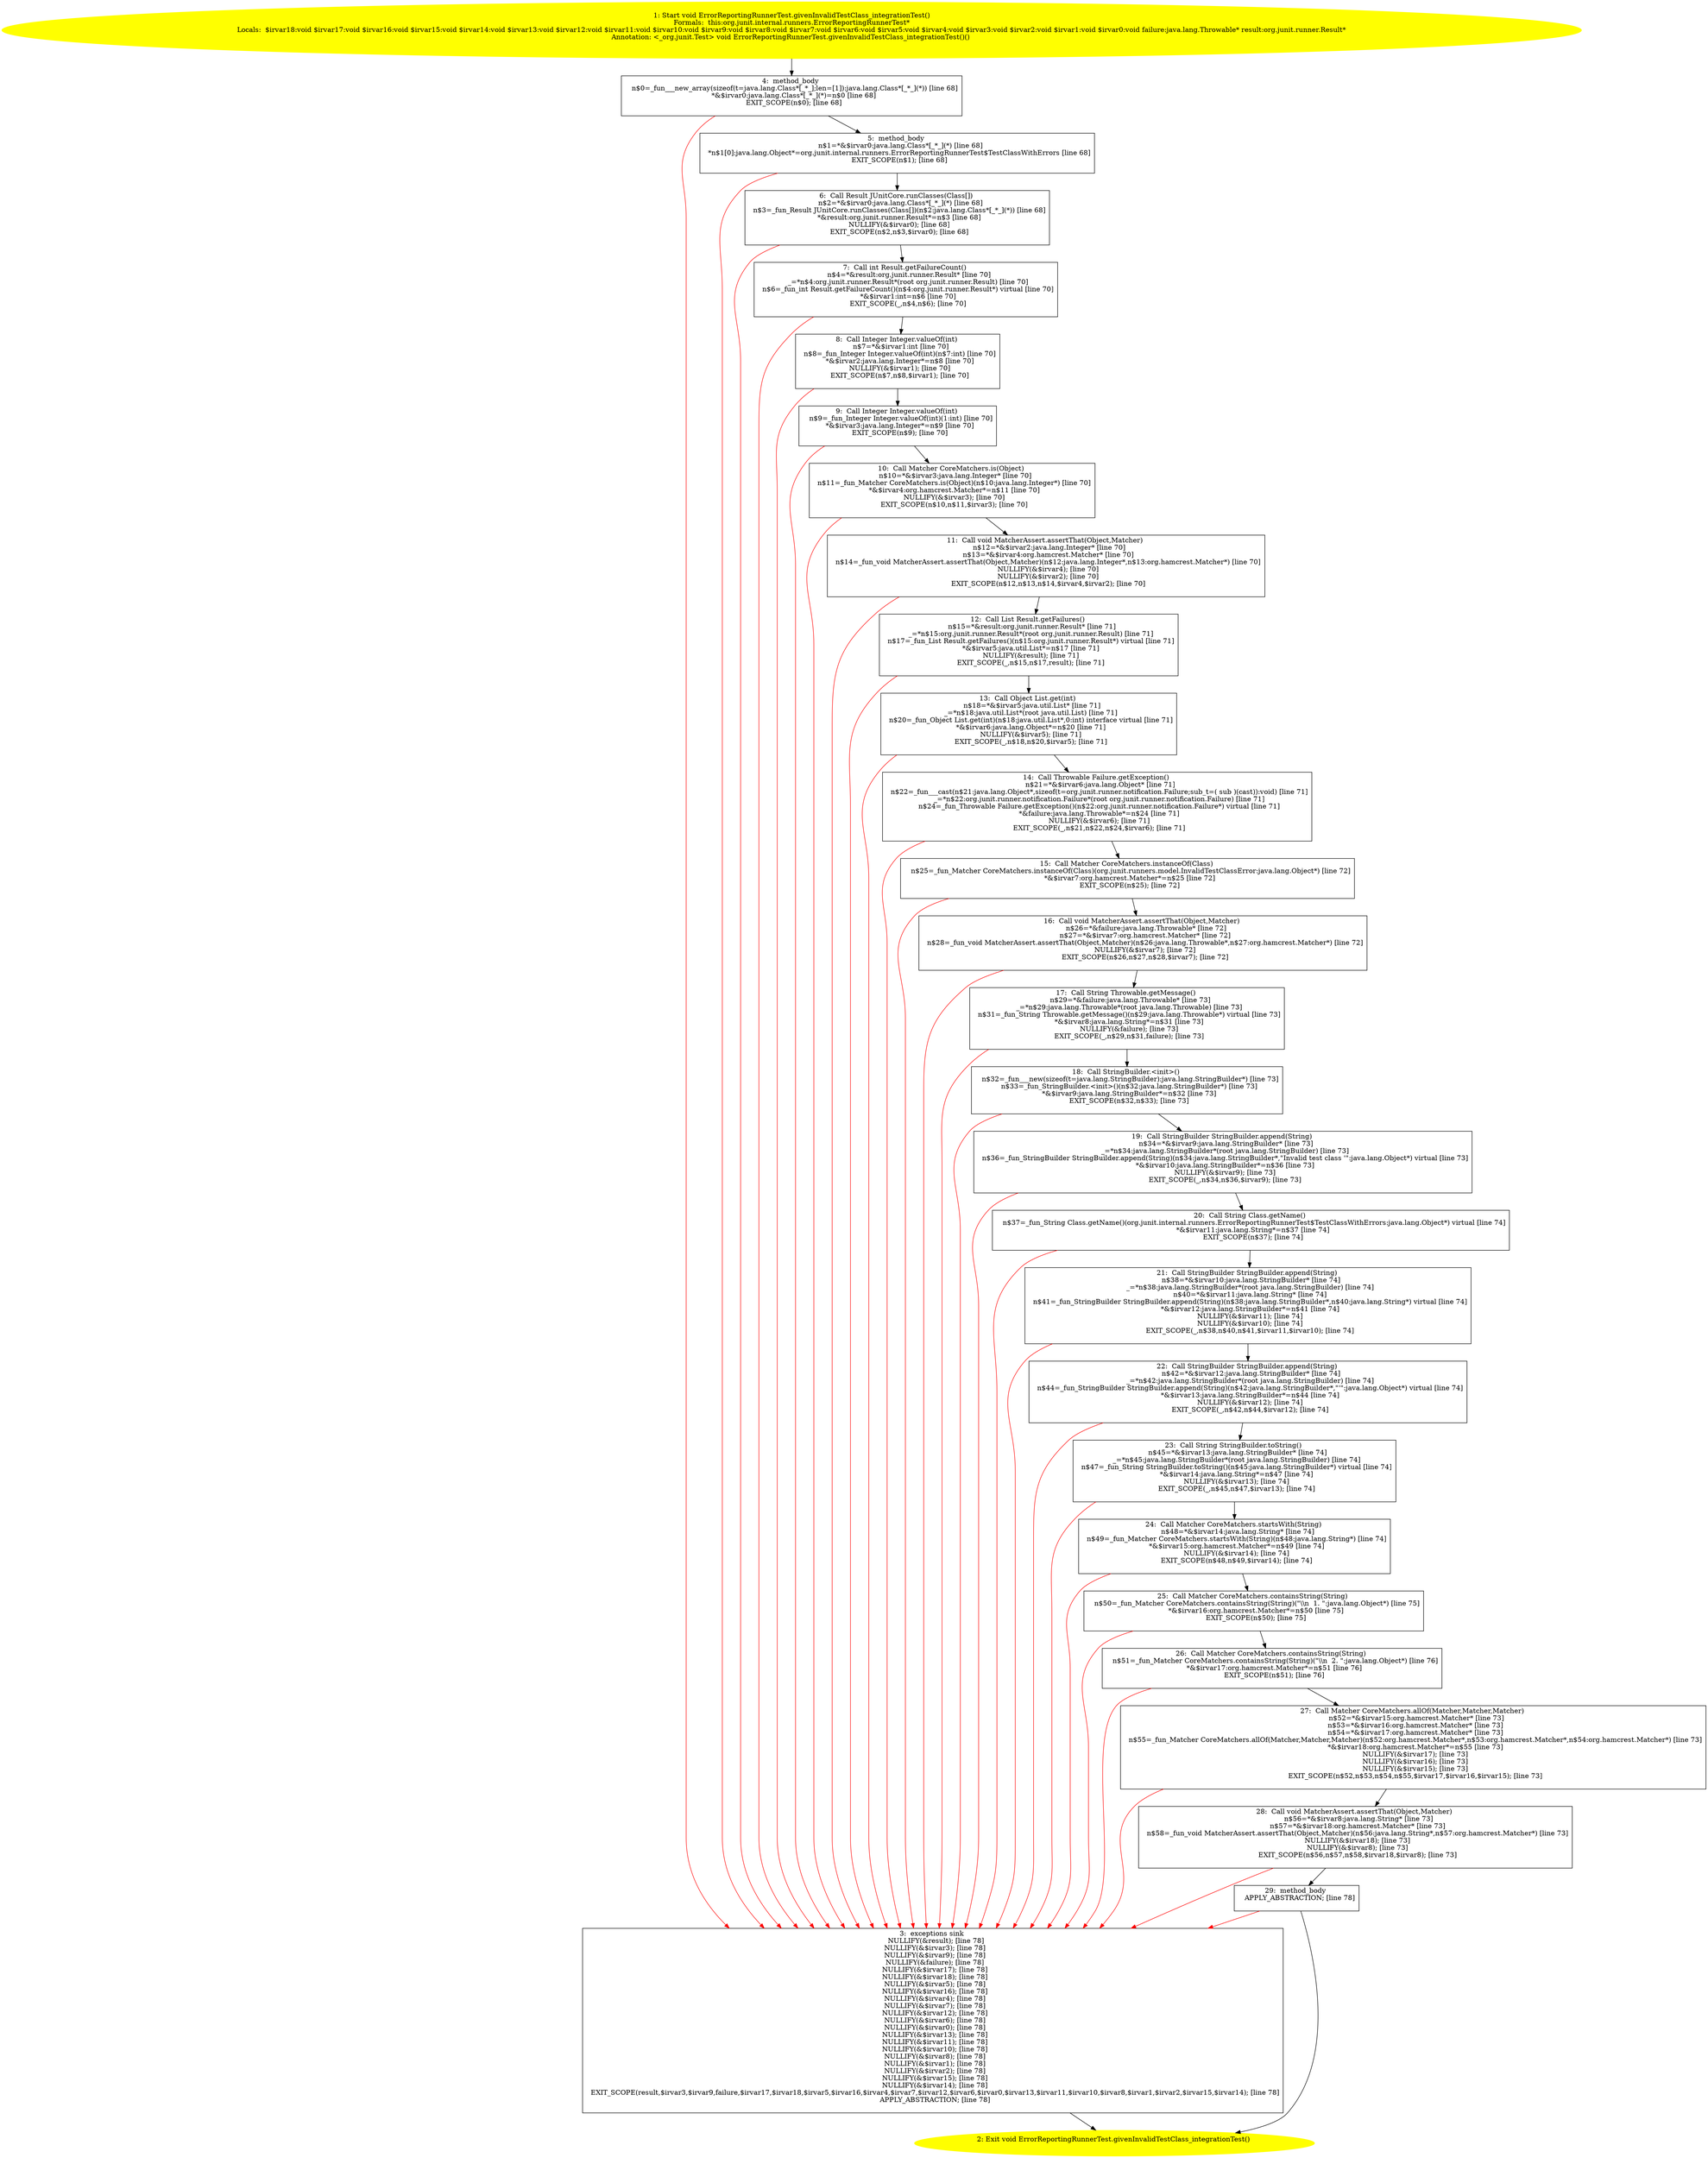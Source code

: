 /* @generated */
digraph cfg {
"org.junit.internal.runners.ErrorReportingRunnerTest.givenInvalidTestClass_integrationTest():void.b22bb1b89327f488c8a9efae422929e2_1" [label="1: Start void ErrorReportingRunnerTest.givenInvalidTestClass_integrationTest()\nFormals:  this:org.junit.internal.runners.ErrorReportingRunnerTest*\nLocals:  $irvar18:void $irvar17:void $irvar16:void $irvar15:void $irvar14:void $irvar13:void $irvar12:void $irvar11:void $irvar10:void $irvar9:void $irvar8:void $irvar7:void $irvar6:void $irvar5:void $irvar4:void $irvar3:void $irvar2:void $irvar1:void $irvar0:void failure:java.lang.Throwable* result:org.junit.runner.Result*\nAnnotation: <_org.junit.Test> void ErrorReportingRunnerTest.givenInvalidTestClass_integrationTest()() \n  " color=yellow style=filled]
	

	 "org.junit.internal.runners.ErrorReportingRunnerTest.givenInvalidTestClass_integrationTest():void.b22bb1b89327f488c8a9efae422929e2_1" -> "org.junit.internal.runners.ErrorReportingRunnerTest.givenInvalidTestClass_integrationTest():void.b22bb1b89327f488c8a9efae422929e2_4" ;
"org.junit.internal.runners.ErrorReportingRunnerTest.givenInvalidTestClass_integrationTest():void.b22bb1b89327f488c8a9efae422929e2_2" [label="2: Exit void ErrorReportingRunnerTest.givenInvalidTestClass_integrationTest() \n  " color=yellow style=filled]
	

"org.junit.internal.runners.ErrorReportingRunnerTest.givenInvalidTestClass_integrationTest():void.b22bb1b89327f488c8a9efae422929e2_3" [label="3:  exceptions sink \n   NULLIFY(&result); [line 78]\n  NULLIFY(&$irvar3); [line 78]\n  NULLIFY(&$irvar9); [line 78]\n  NULLIFY(&failure); [line 78]\n  NULLIFY(&$irvar17); [line 78]\n  NULLIFY(&$irvar18); [line 78]\n  NULLIFY(&$irvar5); [line 78]\n  NULLIFY(&$irvar16); [line 78]\n  NULLIFY(&$irvar4); [line 78]\n  NULLIFY(&$irvar7); [line 78]\n  NULLIFY(&$irvar12); [line 78]\n  NULLIFY(&$irvar6); [line 78]\n  NULLIFY(&$irvar0); [line 78]\n  NULLIFY(&$irvar13); [line 78]\n  NULLIFY(&$irvar11); [line 78]\n  NULLIFY(&$irvar10); [line 78]\n  NULLIFY(&$irvar8); [line 78]\n  NULLIFY(&$irvar1); [line 78]\n  NULLIFY(&$irvar2); [line 78]\n  NULLIFY(&$irvar15); [line 78]\n  NULLIFY(&$irvar14); [line 78]\n  EXIT_SCOPE(result,$irvar3,$irvar9,failure,$irvar17,$irvar18,$irvar5,$irvar16,$irvar4,$irvar7,$irvar12,$irvar6,$irvar0,$irvar13,$irvar11,$irvar10,$irvar8,$irvar1,$irvar2,$irvar15,$irvar14); [line 78]\n  APPLY_ABSTRACTION; [line 78]\n " shape="box"]
	

	 "org.junit.internal.runners.ErrorReportingRunnerTest.givenInvalidTestClass_integrationTest():void.b22bb1b89327f488c8a9efae422929e2_3" -> "org.junit.internal.runners.ErrorReportingRunnerTest.givenInvalidTestClass_integrationTest():void.b22bb1b89327f488c8a9efae422929e2_2" ;
"org.junit.internal.runners.ErrorReportingRunnerTest.givenInvalidTestClass_integrationTest():void.b22bb1b89327f488c8a9efae422929e2_4" [label="4:  method_body \n   n$0=_fun___new_array(sizeof(t=java.lang.Class*[_*_];len=[1]):java.lang.Class*[_*_](*)) [line 68]\n  *&$irvar0:java.lang.Class*[_*_](*)=n$0 [line 68]\n  EXIT_SCOPE(n$0); [line 68]\n " shape="box"]
	

	 "org.junit.internal.runners.ErrorReportingRunnerTest.givenInvalidTestClass_integrationTest():void.b22bb1b89327f488c8a9efae422929e2_4" -> "org.junit.internal.runners.ErrorReportingRunnerTest.givenInvalidTestClass_integrationTest():void.b22bb1b89327f488c8a9efae422929e2_5" ;
	 "org.junit.internal.runners.ErrorReportingRunnerTest.givenInvalidTestClass_integrationTest():void.b22bb1b89327f488c8a9efae422929e2_4" -> "org.junit.internal.runners.ErrorReportingRunnerTest.givenInvalidTestClass_integrationTest():void.b22bb1b89327f488c8a9efae422929e2_3" [color="red" ];
"org.junit.internal.runners.ErrorReportingRunnerTest.givenInvalidTestClass_integrationTest():void.b22bb1b89327f488c8a9efae422929e2_5" [label="5:  method_body \n   n$1=*&$irvar0:java.lang.Class*[_*_](*) [line 68]\n  *n$1[0]:java.lang.Object*=org.junit.internal.runners.ErrorReportingRunnerTest$TestClassWithErrors [line 68]\n  EXIT_SCOPE(n$1); [line 68]\n " shape="box"]
	

	 "org.junit.internal.runners.ErrorReportingRunnerTest.givenInvalidTestClass_integrationTest():void.b22bb1b89327f488c8a9efae422929e2_5" -> "org.junit.internal.runners.ErrorReportingRunnerTest.givenInvalidTestClass_integrationTest():void.b22bb1b89327f488c8a9efae422929e2_6" ;
	 "org.junit.internal.runners.ErrorReportingRunnerTest.givenInvalidTestClass_integrationTest():void.b22bb1b89327f488c8a9efae422929e2_5" -> "org.junit.internal.runners.ErrorReportingRunnerTest.givenInvalidTestClass_integrationTest():void.b22bb1b89327f488c8a9efae422929e2_3" [color="red" ];
"org.junit.internal.runners.ErrorReportingRunnerTest.givenInvalidTestClass_integrationTest():void.b22bb1b89327f488c8a9efae422929e2_6" [label="6:  Call Result JUnitCore.runClasses(Class[]) \n   n$2=*&$irvar0:java.lang.Class*[_*_](*) [line 68]\n  n$3=_fun_Result JUnitCore.runClasses(Class[])(n$2:java.lang.Class*[_*_](*)) [line 68]\n  *&result:org.junit.runner.Result*=n$3 [line 68]\n  NULLIFY(&$irvar0); [line 68]\n  EXIT_SCOPE(n$2,n$3,$irvar0); [line 68]\n " shape="box"]
	

	 "org.junit.internal.runners.ErrorReportingRunnerTest.givenInvalidTestClass_integrationTest():void.b22bb1b89327f488c8a9efae422929e2_6" -> "org.junit.internal.runners.ErrorReportingRunnerTest.givenInvalidTestClass_integrationTest():void.b22bb1b89327f488c8a9efae422929e2_7" ;
	 "org.junit.internal.runners.ErrorReportingRunnerTest.givenInvalidTestClass_integrationTest():void.b22bb1b89327f488c8a9efae422929e2_6" -> "org.junit.internal.runners.ErrorReportingRunnerTest.givenInvalidTestClass_integrationTest():void.b22bb1b89327f488c8a9efae422929e2_3" [color="red" ];
"org.junit.internal.runners.ErrorReportingRunnerTest.givenInvalidTestClass_integrationTest():void.b22bb1b89327f488c8a9efae422929e2_7" [label="7:  Call int Result.getFailureCount() \n   n$4=*&result:org.junit.runner.Result* [line 70]\n  _=*n$4:org.junit.runner.Result*(root org.junit.runner.Result) [line 70]\n  n$6=_fun_int Result.getFailureCount()(n$4:org.junit.runner.Result*) virtual [line 70]\n  *&$irvar1:int=n$6 [line 70]\n  EXIT_SCOPE(_,n$4,n$6); [line 70]\n " shape="box"]
	

	 "org.junit.internal.runners.ErrorReportingRunnerTest.givenInvalidTestClass_integrationTest():void.b22bb1b89327f488c8a9efae422929e2_7" -> "org.junit.internal.runners.ErrorReportingRunnerTest.givenInvalidTestClass_integrationTest():void.b22bb1b89327f488c8a9efae422929e2_8" ;
	 "org.junit.internal.runners.ErrorReportingRunnerTest.givenInvalidTestClass_integrationTest():void.b22bb1b89327f488c8a9efae422929e2_7" -> "org.junit.internal.runners.ErrorReportingRunnerTest.givenInvalidTestClass_integrationTest():void.b22bb1b89327f488c8a9efae422929e2_3" [color="red" ];
"org.junit.internal.runners.ErrorReportingRunnerTest.givenInvalidTestClass_integrationTest():void.b22bb1b89327f488c8a9efae422929e2_8" [label="8:  Call Integer Integer.valueOf(int) \n   n$7=*&$irvar1:int [line 70]\n  n$8=_fun_Integer Integer.valueOf(int)(n$7:int) [line 70]\n  *&$irvar2:java.lang.Integer*=n$8 [line 70]\n  NULLIFY(&$irvar1); [line 70]\n  EXIT_SCOPE(n$7,n$8,$irvar1); [line 70]\n " shape="box"]
	

	 "org.junit.internal.runners.ErrorReportingRunnerTest.givenInvalidTestClass_integrationTest():void.b22bb1b89327f488c8a9efae422929e2_8" -> "org.junit.internal.runners.ErrorReportingRunnerTest.givenInvalidTestClass_integrationTest():void.b22bb1b89327f488c8a9efae422929e2_9" ;
	 "org.junit.internal.runners.ErrorReportingRunnerTest.givenInvalidTestClass_integrationTest():void.b22bb1b89327f488c8a9efae422929e2_8" -> "org.junit.internal.runners.ErrorReportingRunnerTest.givenInvalidTestClass_integrationTest():void.b22bb1b89327f488c8a9efae422929e2_3" [color="red" ];
"org.junit.internal.runners.ErrorReportingRunnerTest.givenInvalidTestClass_integrationTest():void.b22bb1b89327f488c8a9efae422929e2_9" [label="9:  Call Integer Integer.valueOf(int) \n   n$9=_fun_Integer Integer.valueOf(int)(1:int) [line 70]\n  *&$irvar3:java.lang.Integer*=n$9 [line 70]\n  EXIT_SCOPE(n$9); [line 70]\n " shape="box"]
	

	 "org.junit.internal.runners.ErrorReportingRunnerTest.givenInvalidTestClass_integrationTest():void.b22bb1b89327f488c8a9efae422929e2_9" -> "org.junit.internal.runners.ErrorReportingRunnerTest.givenInvalidTestClass_integrationTest():void.b22bb1b89327f488c8a9efae422929e2_10" ;
	 "org.junit.internal.runners.ErrorReportingRunnerTest.givenInvalidTestClass_integrationTest():void.b22bb1b89327f488c8a9efae422929e2_9" -> "org.junit.internal.runners.ErrorReportingRunnerTest.givenInvalidTestClass_integrationTest():void.b22bb1b89327f488c8a9efae422929e2_3" [color="red" ];
"org.junit.internal.runners.ErrorReportingRunnerTest.givenInvalidTestClass_integrationTest():void.b22bb1b89327f488c8a9efae422929e2_10" [label="10:  Call Matcher CoreMatchers.is(Object) \n   n$10=*&$irvar3:java.lang.Integer* [line 70]\n  n$11=_fun_Matcher CoreMatchers.is(Object)(n$10:java.lang.Integer*) [line 70]\n  *&$irvar4:org.hamcrest.Matcher*=n$11 [line 70]\n  NULLIFY(&$irvar3); [line 70]\n  EXIT_SCOPE(n$10,n$11,$irvar3); [line 70]\n " shape="box"]
	

	 "org.junit.internal.runners.ErrorReportingRunnerTest.givenInvalidTestClass_integrationTest():void.b22bb1b89327f488c8a9efae422929e2_10" -> "org.junit.internal.runners.ErrorReportingRunnerTest.givenInvalidTestClass_integrationTest():void.b22bb1b89327f488c8a9efae422929e2_11" ;
	 "org.junit.internal.runners.ErrorReportingRunnerTest.givenInvalidTestClass_integrationTest():void.b22bb1b89327f488c8a9efae422929e2_10" -> "org.junit.internal.runners.ErrorReportingRunnerTest.givenInvalidTestClass_integrationTest():void.b22bb1b89327f488c8a9efae422929e2_3" [color="red" ];
"org.junit.internal.runners.ErrorReportingRunnerTest.givenInvalidTestClass_integrationTest():void.b22bb1b89327f488c8a9efae422929e2_11" [label="11:  Call void MatcherAssert.assertThat(Object,Matcher) \n   n$12=*&$irvar2:java.lang.Integer* [line 70]\n  n$13=*&$irvar4:org.hamcrest.Matcher* [line 70]\n  n$14=_fun_void MatcherAssert.assertThat(Object,Matcher)(n$12:java.lang.Integer*,n$13:org.hamcrest.Matcher*) [line 70]\n  NULLIFY(&$irvar4); [line 70]\n  NULLIFY(&$irvar2); [line 70]\n  EXIT_SCOPE(n$12,n$13,n$14,$irvar4,$irvar2); [line 70]\n " shape="box"]
	

	 "org.junit.internal.runners.ErrorReportingRunnerTest.givenInvalidTestClass_integrationTest():void.b22bb1b89327f488c8a9efae422929e2_11" -> "org.junit.internal.runners.ErrorReportingRunnerTest.givenInvalidTestClass_integrationTest():void.b22bb1b89327f488c8a9efae422929e2_12" ;
	 "org.junit.internal.runners.ErrorReportingRunnerTest.givenInvalidTestClass_integrationTest():void.b22bb1b89327f488c8a9efae422929e2_11" -> "org.junit.internal.runners.ErrorReportingRunnerTest.givenInvalidTestClass_integrationTest():void.b22bb1b89327f488c8a9efae422929e2_3" [color="red" ];
"org.junit.internal.runners.ErrorReportingRunnerTest.givenInvalidTestClass_integrationTest():void.b22bb1b89327f488c8a9efae422929e2_12" [label="12:  Call List Result.getFailures() \n   n$15=*&result:org.junit.runner.Result* [line 71]\n  _=*n$15:org.junit.runner.Result*(root org.junit.runner.Result) [line 71]\n  n$17=_fun_List Result.getFailures()(n$15:org.junit.runner.Result*) virtual [line 71]\n  *&$irvar5:java.util.List*=n$17 [line 71]\n  NULLIFY(&result); [line 71]\n  EXIT_SCOPE(_,n$15,n$17,result); [line 71]\n " shape="box"]
	

	 "org.junit.internal.runners.ErrorReportingRunnerTest.givenInvalidTestClass_integrationTest():void.b22bb1b89327f488c8a9efae422929e2_12" -> "org.junit.internal.runners.ErrorReportingRunnerTest.givenInvalidTestClass_integrationTest():void.b22bb1b89327f488c8a9efae422929e2_13" ;
	 "org.junit.internal.runners.ErrorReportingRunnerTest.givenInvalidTestClass_integrationTest():void.b22bb1b89327f488c8a9efae422929e2_12" -> "org.junit.internal.runners.ErrorReportingRunnerTest.givenInvalidTestClass_integrationTest():void.b22bb1b89327f488c8a9efae422929e2_3" [color="red" ];
"org.junit.internal.runners.ErrorReportingRunnerTest.givenInvalidTestClass_integrationTest():void.b22bb1b89327f488c8a9efae422929e2_13" [label="13:  Call Object List.get(int) \n   n$18=*&$irvar5:java.util.List* [line 71]\n  _=*n$18:java.util.List*(root java.util.List) [line 71]\n  n$20=_fun_Object List.get(int)(n$18:java.util.List*,0:int) interface virtual [line 71]\n  *&$irvar6:java.lang.Object*=n$20 [line 71]\n  NULLIFY(&$irvar5); [line 71]\n  EXIT_SCOPE(_,n$18,n$20,$irvar5); [line 71]\n " shape="box"]
	

	 "org.junit.internal.runners.ErrorReportingRunnerTest.givenInvalidTestClass_integrationTest():void.b22bb1b89327f488c8a9efae422929e2_13" -> "org.junit.internal.runners.ErrorReportingRunnerTest.givenInvalidTestClass_integrationTest():void.b22bb1b89327f488c8a9efae422929e2_14" ;
	 "org.junit.internal.runners.ErrorReportingRunnerTest.givenInvalidTestClass_integrationTest():void.b22bb1b89327f488c8a9efae422929e2_13" -> "org.junit.internal.runners.ErrorReportingRunnerTest.givenInvalidTestClass_integrationTest():void.b22bb1b89327f488c8a9efae422929e2_3" [color="red" ];
"org.junit.internal.runners.ErrorReportingRunnerTest.givenInvalidTestClass_integrationTest():void.b22bb1b89327f488c8a9efae422929e2_14" [label="14:  Call Throwable Failure.getException() \n   n$21=*&$irvar6:java.lang.Object* [line 71]\n  n$22=_fun___cast(n$21:java.lang.Object*,sizeof(t=org.junit.runner.notification.Failure;sub_t=( sub )(cast)):void) [line 71]\n  _=*n$22:org.junit.runner.notification.Failure*(root org.junit.runner.notification.Failure) [line 71]\n  n$24=_fun_Throwable Failure.getException()(n$22:org.junit.runner.notification.Failure*) virtual [line 71]\n  *&failure:java.lang.Throwable*=n$24 [line 71]\n  NULLIFY(&$irvar6); [line 71]\n  EXIT_SCOPE(_,n$21,n$22,n$24,$irvar6); [line 71]\n " shape="box"]
	

	 "org.junit.internal.runners.ErrorReportingRunnerTest.givenInvalidTestClass_integrationTest():void.b22bb1b89327f488c8a9efae422929e2_14" -> "org.junit.internal.runners.ErrorReportingRunnerTest.givenInvalidTestClass_integrationTest():void.b22bb1b89327f488c8a9efae422929e2_15" ;
	 "org.junit.internal.runners.ErrorReportingRunnerTest.givenInvalidTestClass_integrationTest():void.b22bb1b89327f488c8a9efae422929e2_14" -> "org.junit.internal.runners.ErrorReportingRunnerTest.givenInvalidTestClass_integrationTest():void.b22bb1b89327f488c8a9efae422929e2_3" [color="red" ];
"org.junit.internal.runners.ErrorReportingRunnerTest.givenInvalidTestClass_integrationTest():void.b22bb1b89327f488c8a9efae422929e2_15" [label="15:  Call Matcher CoreMatchers.instanceOf(Class) \n   n$25=_fun_Matcher CoreMatchers.instanceOf(Class)(org.junit.runners.model.InvalidTestClassError:java.lang.Object*) [line 72]\n  *&$irvar7:org.hamcrest.Matcher*=n$25 [line 72]\n  EXIT_SCOPE(n$25); [line 72]\n " shape="box"]
	

	 "org.junit.internal.runners.ErrorReportingRunnerTest.givenInvalidTestClass_integrationTest():void.b22bb1b89327f488c8a9efae422929e2_15" -> "org.junit.internal.runners.ErrorReportingRunnerTest.givenInvalidTestClass_integrationTest():void.b22bb1b89327f488c8a9efae422929e2_16" ;
	 "org.junit.internal.runners.ErrorReportingRunnerTest.givenInvalidTestClass_integrationTest():void.b22bb1b89327f488c8a9efae422929e2_15" -> "org.junit.internal.runners.ErrorReportingRunnerTest.givenInvalidTestClass_integrationTest():void.b22bb1b89327f488c8a9efae422929e2_3" [color="red" ];
"org.junit.internal.runners.ErrorReportingRunnerTest.givenInvalidTestClass_integrationTest():void.b22bb1b89327f488c8a9efae422929e2_16" [label="16:  Call void MatcherAssert.assertThat(Object,Matcher) \n   n$26=*&failure:java.lang.Throwable* [line 72]\n  n$27=*&$irvar7:org.hamcrest.Matcher* [line 72]\n  n$28=_fun_void MatcherAssert.assertThat(Object,Matcher)(n$26:java.lang.Throwable*,n$27:org.hamcrest.Matcher*) [line 72]\n  NULLIFY(&$irvar7); [line 72]\n  EXIT_SCOPE(n$26,n$27,n$28,$irvar7); [line 72]\n " shape="box"]
	

	 "org.junit.internal.runners.ErrorReportingRunnerTest.givenInvalidTestClass_integrationTest():void.b22bb1b89327f488c8a9efae422929e2_16" -> "org.junit.internal.runners.ErrorReportingRunnerTest.givenInvalidTestClass_integrationTest():void.b22bb1b89327f488c8a9efae422929e2_17" ;
	 "org.junit.internal.runners.ErrorReportingRunnerTest.givenInvalidTestClass_integrationTest():void.b22bb1b89327f488c8a9efae422929e2_16" -> "org.junit.internal.runners.ErrorReportingRunnerTest.givenInvalidTestClass_integrationTest():void.b22bb1b89327f488c8a9efae422929e2_3" [color="red" ];
"org.junit.internal.runners.ErrorReportingRunnerTest.givenInvalidTestClass_integrationTest():void.b22bb1b89327f488c8a9efae422929e2_17" [label="17:  Call String Throwable.getMessage() \n   n$29=*&failure:java.lang.Throwable* [line 73]\n  _=*n$29:java.lang.Throwable*(root java.lang.Throwable) [line 73]\n  n$31=_fun_String Throwable.getMessage()(n$29:java.lang.Throwable*) virtual [line 73]\n  *&$irvar8:java.lang.String*=n$31 [line 73]\n  NULLIFY(&failure); [line 73]\n  EXIT_SCOPE(_,n$29,n$31,failure); [line 73]\n " shape="box"]
	

	 "org.junit.internal.runners.ErrorReportingRunnerTest.givenInvalidTestClass_integrationTest():void.b22bb1b89327f488c8a9efae422929e2_17" -> "org.junit.internal.runners.ErrorReportingRunnerTest.givenInvalidTestClass_integrationTest():void.b22bb1b89327f488c8a9efae422929e2_18" ;
	 "org.junit.internal.runners.ErrorReportingRunnerTest.givenInvalidTestClass_integrationTest():void.b22bb1b89327f488c8a9efae422929e2_17" -> "org.junit.internal.runners.ErrorReportingRunnerTest.givenInvalidTestClass_integrationTest():void.b22bb1b89327f488c8a9efae422929e2_3" [color="red" ];
"org.junit.internal.runners.ErrorReportingRunnerTest.givenInvalidTestClass_integrationTest():void.b22bb1b89327f488c8a9efae422929e2_18" [label="18:  Call StringBuilder.<init>() \n   n$32=_fun___new(sizeof(t=java.lang.StringBuilder):java.lang.StringBuilder*) [line 73]\n  n$33=_fun_StringBuilder.<init>()(n$32:java.lang.StringBuilder*) [line 73]\n  *&$irvar9:java.lang.StringBuilder*=n$32 [line 73]\n  EXIT_SCOPE(n$32,n$33); [line 73]\n " shape="box"]
	

	 "org.junit.internal.runners.ErrorReportingRunnerTest.givenInvalidTestClass_integrationTest():void.b22bb1b89327f488c8a9efae422929e2_18" -> "org.junit.internal.runners.ErrorReportingRunnerTest.givenInvalidTestClass_integrationTest():void.b22bb1b89327f488c8a9efae422929e2_19" ;
	 "org.junit.internal.runners.ErrorReportingRunnerTest.givenInvalidTestClass_integrationTest():void.b22bb1b89327f488c8a9efae422929e2_18" -> "org.junit.internal.runners.ErrorReportingRunnerTest.givenInvalidTestClass_integrationTest():void.b22bb1b89327f488c8a9efae422929e2_3" [color="red" ];
"org.junit.internal.runners.ErrorReportingRunnerTest.givenInvalidTestClass_integrationTest():void.b22bb1b89327f488c8a9efae422929e2_19" [label="19:  Call StringBuilder StringBuilder.append(String) \n   n$34=*&$irvar9:java.lang.StringBuilder* [line 73]\n  _=*n$34:java.lang.StringBuilder*(root java.lang.StringBuilder) [line 73]\n  n$36=_fun_StringBuilder StringBuilder.append(String)(n$34:java.lang.StringBuilder*,\"Invalid test class '\":java.lang.Object*) virtual [line 73]\n  *&$irvar10:java.lang.StringBuilder*=n$36 [line 73]\n  NULLIFY(&$irvar9); [line 73]\n  EXIT_SCOPE(_,n$34,n$36,$irvar9); [line 73]\n " shape="box"]
	

	 "org.junit.internal.runners.ErrorReportingRunnerTest.givenInvalidTestClass_integrationTest():void.b22bb1b89327f488c8a9efae422929e2_19" -> "org.junit.internal.runners.ErrorReportingRunnerTest.givenInvalidTestClass_integrationTest():void.b22bb1b89327f488c8a9efae422929e2_20" ;
	 "org.junit.internal.runners.ErrorReportingRunnerTest.givenInvalidTestClass_integrationTest():void.b22bb1b89327f488c8a9efae422929e2_19" -> "org.junit.internal.runners.ErrorReportingRunnerTest.givenInvalidTestClass_integrationTest():void.b22bb1b89327f488c8a9efae422929e2_3" [color="red" ];
"org.junit.internal.runners.ErrorReportingRunnerTest.givenInvalidTestClass_integrationTest():void.b22bb1b89327f488c8a9efae422929e2_20" [label="20:  Call String Class.getName() \n   n$37=_fun_String Class.getName()(org.junit.internal.runners.ErrorReportingRunnerTest$TestClassWithErrors:java.lang.Object*) virtual [line 74]\n  *&$irvar11:java.lang.String*=n$37 [line 74]\n  EXIT_SCOPE(n$37); [line 74]\n " shape="box"]
	

	 "org.junit.internal.runners.ErrorReportingRunnerTest.givenInvalidTestClass_integrationTest():void.b22bb1b89327f488c8a9efae422929e2_20" -> "org.junit.internal.runners.ErrorReportingRunnerTest.givenInvalidTestClass_integrationTest():void.b22bb1b89327f488c8a9efae422929e2_21" ;
	 "org.junit.internal.runners.ErrorReportingRunnerTest.givenInvalidTestClass_integrationTest():void.b22bb1b89327f488c8a9efae422929e2_20" -> "org.junit.internal.runners.ErrorReportingRunnerTest.givenInvalidTestClass_integrationTest():void.b22bb1b89327f488c8a9efae422929e2_3" [color="red" ];
"org.junit.internal.runners.ErrorReportingRunnerTest.givenInvalidTestClass_integrationTest():void.b22bb1b89327f488c8a9efae422929e2_21" [label="21:  Call StringBuilder StringBuilder.append(String) \n   n$38=*&$irvar10:java.lang.StringBuilder* [line 74]\n  _=*n$38:java.lang.StringBuilder*(root java.lang.StringBuilder) [line 74]\n  n$40=*&$irvar11:java.lang.String* [line 74]\n  n$41=_fun_StringBuilder StringBuilder.append(String)(n$38:java.lang.StringBuilder*,n$40:java.lang.String*) virtual [line 74]\n  *&$irvar12:java.lang.StringBuilder*=n$41 [line 74]\n  NULLIFY(&$irvar11); [line 74]\n  NULLIFY(&$irvar10); [line 74]\n  EXIT_SCOPE(_,n$38,n$40,n$41,$irvar11,$irvar10); [line 74]\n " shape="box"]
	

	 "org.junit.internal.runners.ErrorReportingRunnerTest.givenInvalidTestClass_integrationTest():void.b22bb1b89327f488c8a9efae422929e2_21" -> "org.junit.internal.runners.ErrorReportingRunnerTest.givenInvalidTestClass_integrationTest():void.b22bb1b89327f488c8a9efae422929e2_22" ;
	 "org.junit.internal.runners.ErrorReportingRunnerTest.givenInvalidTestClass_integrationTest():void.b22bb1b89327f488c8a9efae422929e2_21" -> "org.junit.internal.runners.ErrorReportingRunnerTest.givenInvalidTestClass_integrationTest():void.b22bb1b89327f488c8a9efae422929e2_3" [color="red" ];
"org.junit.internal.runners.ErrorReportingRunnerTest.givenInvalidTestClass_integrationTest():void.b22bb1b89327f488c8a9efae422929e2_22" [label="22:  Call StringBuilder StringBuilder.append(String) \n   n$42=*&$irvar12:java.lang.StringBuilder* [line 74]\n  _=*n$42:java.lang.StringBuilder*(root java.lang.StringBuilder) [line 74]\n  n$44=_fun_StringBuilder StringBuilder.append(String)(n$42:java.lang.StringBuilder*,\"'\":java.lang.Object*) virtual [line 74]\n  *&$irvar13:java.lang.StringBuilder*=n$44 [line 74]\n  NULLIFY(&$irvar12); [line 74]\n  EXIT_SCOPE(_,n$42,n$44,$irvar12); [line 74]\n " shape="box"]
	

	 "org.junit.internal.runners.ErrorReportingRunnerTest.givenInvalidTestClass_integrationTest():void.b22bb1b89327f488c8a9efae422929e2_22" -> "org.junit.internal.runners.ErrorReportingRunnerTest.givenInvalidTestClass_integrationTest():void.b22bb1b89327f488c8a9efae422929e2_23" ;
	 "org.junit.internal.runners.ErrorReportingRunnerTest.givenInvalidTestClass_integrationTest():void.b22bb1b89327f488c8a9efae422929e2_22" -> "org.junit.internal.runners.ErrorReportingRunnerTest.givenInvalidTestClass_integrationTest():void.b22bb1b89327f488c8a9efae422929e2_3" [color="red" ];
"org.junit.internal.runners.ErrorReportingRunnerTest.givenInvalidTestClass_integrationTest():void.b22bb1b89327f488c8a9efae422929e2_23" [label="23:  Call String StringBuilder.toString() \n   n$45=*&$irvar13:java.lang.StringBuilder* [line 74]\n  _=*n$45:java.lang.StringBuilder*(root java.lang.StringBuilder) [line 74]\n  n$47=_fun_String StringBuilder.toString()(n$45:java.lang.StringBuilder*) virtual [line 74]\n  *&$irvar14:java.lang.String*=n$47 [line 74]\n  NULLIFY(&$irvar13); [line 74]\n  EXIT_SCOPE(_,n$45,n$47,$irvar13); [line 74]\n " shape="box"]
	

	 "org.junit.internal.runners.ErrorReportingRunnerTest.givenInvalidTestClass_integrationTest():void.b22bb1b89327f488c8a9efae422929e2_23" -> "org.junit.internal.runners.ErrorReportingRunnerTest.givenInvalidTestClass_integrationTest():void.b22bb1b89327f488c8a9efae422929e2_24" ;
	 "org.junit.internal.runners.ErrorReportingRunnerTest.givenInvalidTestClass_integrationTest():void.b22bb1b89327f488c8a9efae422929e2_23" -> "org.junit.internal.runners.ErrorReportingRunnerTest.givenInvalidTestClass_integrationTest():void.b22bb1b89327f488c8a9efae422929e2_3" [color="red" ];
"org.junit.internal.runners.ErrorReportingRunnerTest.givenInvalidTestClass_integrationTest():void.b22bb1b89327f488c8a9efae422929e2_24" [label="24:  Call Matcher CoreMatchers.startsWith(String) \n   n$48=*&$irvar14:java.lang.String* [line 74]\n  n$49=_fun_Matcher CoreMatchers.startsWith(String)(n$48:java.lang.String*) [line 74]\n  *&$irvar15:org.hamcrest.Matcher*=n$49 [line 74]\n  NULLIFY(&$irvar14); [line 74]\n  EXIT_SCOPE(n$48,n$49,$irvar14); [line 74]\n " shape="box"]
	

	 "org.junit.internal.runners.ErrorReportingRunnerTest.givenInvalidTestClass_integrationTest():void.b22bb1b89327f488c8a9efae422929e2_24" -> "org.junit.internal.runners.ErrorReportingRunnerTest.givenInvalidTestClass_integrationTest():void.b22bb1b89327f488c8a9efae422929e2_25" ;
	 "org.junit.internal.runners.ErrorReportingRunnerTest.givenInvalidTestClass_integrationTest():void.b22bb1b89327f488c8a9efae422929e2_24" -> "org.junit.internal.runners.ErrorReportingRunnerTest.givenInvalidTestClass_integrationTest():void.b22bb1b89327f488c8a9efae422929e2_3" [color="red" ];
"org.junit.internal.runners.ErrorReportingRunnerTest.givenInvalidTestClass_integrationTest():void.b22bb1b89327f488c8a9efae422929e2_25" [label="25:  Call Matcher CoreMatchers.containsString(String) \n   n$50=_fun_Matcher CoreMatchers.containsString(String)(\"\\\\n  1. \":java.lang.Object*) [line 75]\n  *&$irvar16:org.hamcrest.Matcher*=n$50 [line 75]\n  EXIT_SCOPE(n$50); [line 75]\n " shape="box"]
	

	 "org.junit.internal.runners.ErrorReportingRunnerTest.givenInvalidTestClass_integrationTest():void.b22bb1b89327f488c8a9efae422929e2_25" -> "org.junit.internal.runners.ErrorReportingRunnerTest.givenInvalidTestClass_integrationTest():void.b22bb1b89327f488c8a9efae422929e2_26" ;
	 "org.junit.internal.runners.ErrorReportingRunnerTest.givenInvalidTestClass_integrationTest():void.b22bb1b89327f488c8a9efae422929e2_25" -> "org.junit.internal.runners.ErrorReportingRunnerTest.givenInvalidTestClass_integrationTest():void.b22bb1b89327f488c8a9efae422929e2_3" [color="red" ];
"org.junit.internal.runners.ErrorReportingRunnerTest.givenInvalidTestClass_integrationTest():void.b22bb1b89327f488c8a9efae422929e2_26" [label="26:  Call Matcher CoreMatchers.containsString(String) \n   n$51=_fun_Matcher CoreMatchers.containsString(String)(\"\\\\n  2. \":java.lang.Object*) [line 76]\n  *&$irvar17:org.hamcrest.Matcher*=n$51 [line 76]\n  EXIT_SCOPE(n$51); [line 76]\n " shape="box"]
	

	 "org.junit.internal.runners.ErrorReportingRunnerTest.givenInvalidTestClass_integrationTest():void.b22bb1b89327f488c8a9efae422929e2_26" -> "org.junit.internal.runners.ErrorReportingRunnerTest.givenInvalidTestClass_integrationTest():void.b22bb1b89327f488c8a9efae422929e2_27" ;
	 "org.junit.internal.runners.ErrorReportingRunnerTest.givenInvalidTestClass_integrationTest():void.b22bb1b89327f488c8a9efae422929e2_26" -> "org.junit.internal.runners.ErrorReportingRunnerTest.givenInvalidTestClass_integrationTest():void.b22bb1b89327f488c8a9efae422929e2_3" [color="red" ];
"org.junit.internal.runners.ErrorReportingRunnerTest.givenInvalidTestClass_integrationTest():void.b22bb1b89327f488c8a9efae422929e2_27" [label="27:  Call Matcher CoreMatchers.allOf(Matcher,Matcher,Matcher) \n   n$52=*&$irvar15:org.hamcrest.Matcher* [line 73]\n  n$53=*&$irvar16:org.hamcrest.Matcher* [line 73]\n  n$54=*&$irvar17:org.hamcrest.Matcher* [line 73]\n  n$55=_fun_Matcher CoreMatchers.allOf(Matcher,Matcher,Matcher)(n$52:org.hamcrest.Matcher*,n$53:org.hamcrest.Matcher*,n$54:org.hamcrest.Matcher*) [line 73]\n  *&$irvar18:org.hamcrest.Matcher*=n$55 [line 73]\n  NULLIFY(&$irvar17); [line 73]\n  NULLIFY(&$irvar16); [line 73]\n  NULLIFY(&$irvar15); [line 73]\n  EXIT_SCOPE(n$52,n$53,n$54,n$55,$irvar17,$irvar16,$irvar15); [line 73]\n " shape="box"]
	

	 "org.junit.internal.runners.ErrorReportingRunnerTest.givenInvalidTestClass_integrationTest():void.b22bb1b89327f488c8a9efae422929e2_27" -> "org.junit.internal.runners.ErrorReportingRunnerTest.givenInvalidTestClass_integrationTest():void.b22bb1b89327f488c8a9efae422929e2_28" ;
	 "org.junit.internal.runners.ErrorReportingRunnerTest.givenInvalidTestClass_integrationTest():void.b22bb1b89327f488c8a9efae422929e2_27" -> "org.junit.internal.runners.ErrorReportingRunnerTest.givenInvalidTestClass_integrationTest():void.b22bb1b89327f488c8a9efae422929e2_3" [color="red" ];
"org.junit.internal.runners.ErrorReportingRunnerTest.givenInvalidTestClass_integrationTest():void.b22bb1b89327f488c8a9efae422929e2_28" [label="28:  Call void MatcherAssert.assertThat(Object,Matcher) \n   n$56=*&$irvar8:java.lang.String* [line 73]\n  n$57=*&$irvar18:org.hamcrest.Matcher* [line 73]\n  n$58=_fun_void MatcherAssert.assertThat(Object,Matcher)(n$56:java.lang.String*,n$57:org.hamcrest.Matcher*) [line 73]\n  NULLIFY(&$irvar18); [line 73]\n  NULLIFY(&$irvar8); [line 73]\n  EXIT_SCOPE(n$56,n$57,n$58,$irvar18,$irvar8); [line 73]\n " shape="box"]
	

	 "org.junit.internal.runners.ErrorReportingRunnerTest.givenInvalidTestClass_integrationTest():void.b22bb1b89327f488c8a9efae422929e2_28" -> "org.junit.internal.runners.ErrorReportingRunnerTest.givenInvalidTestClass_integrationTest():void.b22bb1b89327f488c8a9efae422929e2_29" ;
	 "org.junit.internal.runners.ErrorReportingRunnerTest.givenInvalidTestClass_integrationTest():void.b22bb1b89327f488c8a9efae422929e2_28" -> "org.junit.internal.runners.ErrorReportingRunnerTest.givenInvalidTestClass_integrationTest():void.b22bb1b89327f488c8a9efae422929e2_3" [color="red" ];
"org.junit.internal.runners.ErrorReportingRunnerTest.givenInvalidTestClass_integrationTest():void.b22bb1b89327f488c8a9efae422929e2_29" [label="29:  method_body \n   APPLY_ABSTRACTION; [line 78]\n " shape="box"]
	

	 "org.junit.internal.runners.ErrorReportingRunnerTest.givenInvalidTestClass_integrationTest():void.b22bb1b89327f488c8a9efae422929e2_29" -> "org.junit.internal.runners.ErrorReportingRunnerTest.givenInvalidTestClass_integrationTest():void.b22bb1b89327f488c8a9efae422929e2_2" ;
	 "org.junit.internal.runners.ErrorReportingRunnerTest.givenInvalidTestClass_integrationTest():void.b22bb1b89327f488c8a9efae422929e2_29" -> "org.junit.internal.runners.ErrorReportingRunnerTest.givenInvalidTestClass_integrationTest():void.b22bb1b89327f488c8a9efae422929e2_3" [color="red" ];
}
